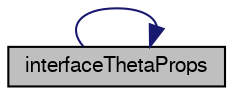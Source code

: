 digraph "interfaceThetaProps"
{
  bgcolor="transparent";
  edge [fontname="FreeSans",fontsize="10",labelfontname="FreeSans",labelfontsize="10"];
  node [fontname="FreeSans",fontsize="10",shape=record];
  rankdir="LR";
  Node9 [label="interfaceThetaProps",height=0.2,width=0.4,color="black", fillcolor="grey75", style="filled", fontcolor="black"];
  Node9 -> Node9 [color="midnightblue",fontsize="10",style="solid",fontname="FreeSans"];
}

